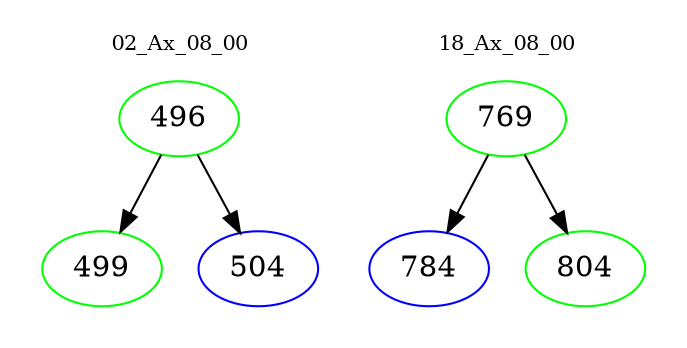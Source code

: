 digraph{
subgraph cluster_0 {
color = white
label = "02_Ax_08_00";
fontsize=10;
T0_496 [label="496", color="green"]
T0_496 -> T0_499 [color="black"]
T0_499 [label="499", color="green"]
T0_496 -> T0_504 [color="black"]
T0_504 [label="504", color="blue"]
}
subgraph cluster_1 {
color = white
label = "18_Ax_08_00";
fontsize=10;
T1_769 [label="769", color="green"]
T1_769 -> T1_784 [color="black"]
T1_784 [label="784", color="blue"]
T1_769 -> T1_804 [color="black"]
T1_804 [label="804", color="green"]
}
}
